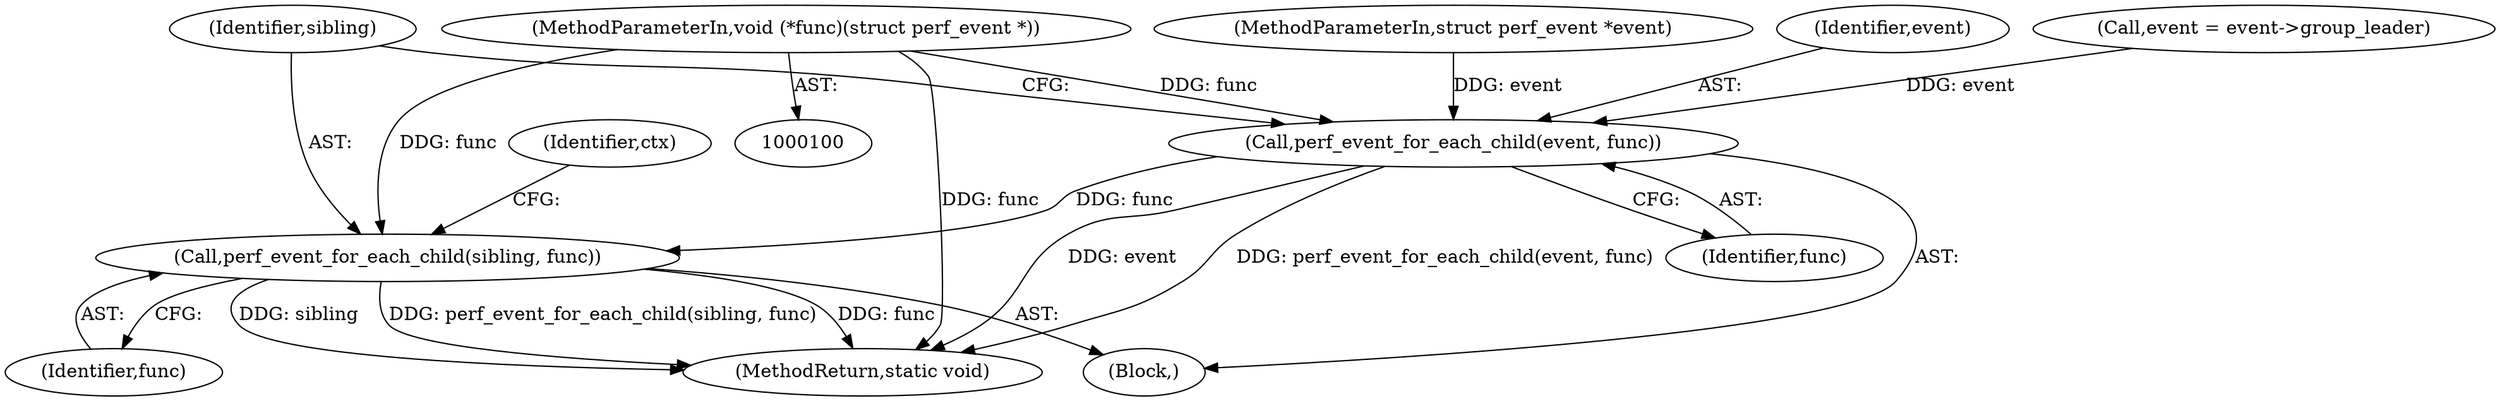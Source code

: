 digraph "0_linux_f63a8daa5812afef4f06c962351687e1ff9ccb2b_2@pointer" {
"1000102" [label="(MethodParameterIn,void (*func)(struct perf_event *))"];
"1000125" [label="(Call,perf_event_for_each_child(event, func))"];
"1000128" [label="(Call,perf_event_for_each_child(sibling, func))"];
"1000127" [label="(Identifier,func)"];
"1000129" [label="(Identifier,sibling)"];
"1000134" [label="(Identifier,ctx)"];
"1000101" [label="(MethodParameterIn,struct perf_event *event)"];
"1000130" [label="(Identifier,func)"];
"1000128" [label="(Call,perf_event_for_each_child(sibling, func))"];
"1000126" [label="(Identifier,event)"];
"1000102" [label="(MethodParameterIn,void (*func)(struct perf_event *))"];
"1000103" [label="(Block,)"];
"1000125" [label="(Call,perf_event_for_each_child(event, func))"];
"1000120" [label="(Call,event = event->group_leader)"];
"1000136" [label="(MethodReturn,static void)"];
"1000102" -> "1000100"  [label="AST: "];
"1000102" -> "1000136"  [label="DDG: func"];
"1000102" -> "1000125"  [label="DDG: func"];
"1000102" -> "1000128"  [label="DDG: func"];
"1000125" -> "1000103"  [label="AST: "];
"1000125" -> "1000127"  [label="CFG: "];
"1000126" -> "1000125"  [label="AST: "];
"1000127" -> "1000125"  [label="AST: "];
"1000129" -> "1000125"  [label="CFG: "];
"1000125" -> "1000136"  [label="DDG: perf_event_for_each_child(event, func)"];
"1000125" -> "1000136"  [label="DDG: event"];
"1000120" -> "1000125"  [label="DDG: event"];
"1000101" -> "1000125"  [label="DDG: event"];
"1000125" -> "1000128"  [label="DDG: func"];
"1000128" -> "1000103"  [label="AST: "];
"1000128" -> "1000130"  [label="CFG: "];
"1000129" -> "1000128"  [label="AST: "];
"1000130" -> "1000128"  [label="AST: "];
"1000134" -> "1000128"  [label="CFG: "];
"1000128" -> "1000136"  [label="DDG: sibling"];
"1000128" -> "1000136"  [label="DDG: perf_event_for_each_child(sibling, func)"];
"1000128" -> "1000136"  [label="DDG: func"];
}
